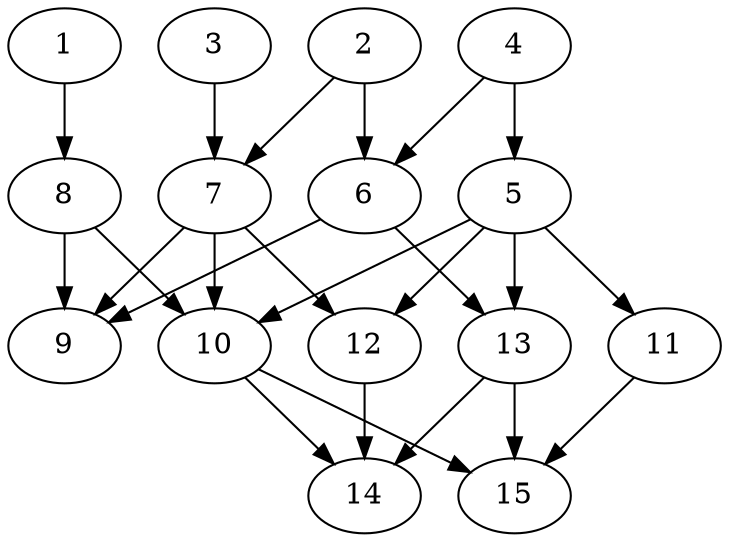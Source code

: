 // DAG automatically generated by daggen at Thu Oct  3 13:59:26 2019
// ./daggen --dot -n 15 --ccr 0.4 --fat 0.7 --regular 0.5 --density 0.6 --mindata 5242880 --maxdata 52428800 
digraph G {
  1 [size="77918720", alpha="0.07", expect_size="31167488"] 
  1 -> 8 [size ="31167488"]
  2 [size="35110400", alpha="0.12", expect_size="14044160"] 
  2 -> 6 [size ="14044160"]
  2 -> 7 [size ="14044160"]
  3 [size="120944640", alpha="0.02", expect_size="48377856"] 
  3 -> 7 [size ="48377856"]
  4 [size="72880640", alpha="0.14", expect_size="29152256"] 
  4 -> 5 [size ="29152256"]
  4 -> 6 [size ="29152256"]
  5 [size="97807360", alpha="0.09", expect_size="39122944"] 
  5 -> 10 [size ="39122944"]
  5 -> 11 [size ="39122944"]
  5 -> 12 [size ="39122944"]
  5 -> 13 [size ="39122944"]
  6 [size="39948800", alpha="0.09", expect_size="15979520"] 
  6 -> 9 [size ="15979520"]
  6 -> 13 [size ="15979520"]
  7 [size="14602240", alpha="0.01", expect_size="5840896"] 
  7 -> 9 [size ="5840896"]
  7 -> 10 [size ="5840896"]
  7 -> 12 [size ="5840896"]
  8 [size="46246400", alpha="0.19", expect_size="18498560"] 
  8 -> 9 [size ="18498560"]
  8 -> 10 [size ="18498560"]
  9 [size="53539840", alpha="0.16", expect_size="21415936"] 
  10 [size="89482240", alpha="0.03", expect_size="35792896"] 
  10 -> 14 [size ="35792896"]
  10 -> 15 [size ="35792896"]
  11 [size="32291840", alpha="0.18", expect_size="12916736"] 
  11 -> 15 [size ="12916736"]
  12 [size="74045440", alpha="0.04", expect_size="29618176"] 
  12 -> 14 [size ="29618176"]
  13 [size="25651200", alpha="0.12", expect_size="10260480"] 
  13 -> 14 [size ="10260480"]
  13 -> 15 [size ="10260480"]
  14 [size="35430400", alpha="0.17", expect_size="14172160"] 
  15 [size="119831040", alpha="0.15", expect_size="47932416"] 
}
